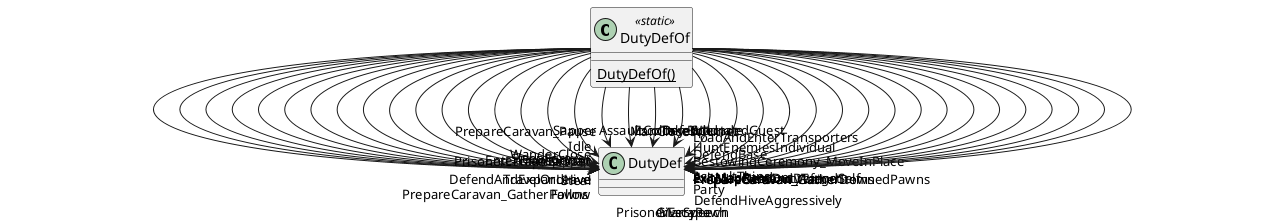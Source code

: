 @startuml
class DutyDefOf <<static>> {
    {static} DutyDefOf()
}
DutyDefOf --> "TravelOrLeave" DutyDef
DutyDefOf --> "TravelOrWait" DutyDef
DutyDefOf --> "Kidnap" DutyDef
DutyDefOf --> "Steal" DutyDef
DutyDefOf --> "TakeWoundedGuest" DutyDef
DutyDefOf --> "Follow" DutyDef
DutyDefOf --> "PrisonerEscape" DutyDef
DutyDefOf --> "PrisonerEscapeSapper" DutyDef
DutyDefOf --> "DefendAndExpandHive" DutyDef
DutyDefOf --> "DefendHiveAggressively" DutyDef
DutyDefOf --> "LoadAndEnterTransporters" DutyDef
DutyDefOf --> "EnterTransporter" DutyDef
DutyDefOf --> "ManClosestTurret" DutyDef
DutyDefOf --> "SleepForever" DutyDef
DutyDefOf --> "Idle" DutyDef
DutyDefOf --> "WanderClose" DutyDef
DutyDefOf --> "AssaultColony" DutyDef
DutyDefOf --> "Sapper" DutyDef
DutyDefOf --> "Escort" DutyDef
DutyDefOf --> "Defend" DutyDef
DutyDefOf --> "Build" DutyDef
DutyDefOf --> "HuntEnemiesIndividual" DutyDef
DutyDefOf --> "DefendBase" DutyDef
DutyDefOf --> "AssaultThing" DutyDef
DutyDefOf --> "ExitMapRandom" DutyDef
DutyDefOf --> "ExitMapBest" DutyDef
DutyDefOf --> "ExitMapBestAndDefendSelf" DutyDef
DutyDefOf --> "ExitMapNearDutyTarget" DutyDef
DutyDefOf --> "MarryPawn" DutyDef
DutyDefOf --> "GiveSpeech" DutyDef
DutyDefOf --> "Spectate" DutyDef
DutyDefOf --> "Party" DutyDef
DutyDefOf --> "BestowingCeremony_MoveInPlace" DutyDef
DutyDefOf --> "PrepareCaravan_GatherItems" DutyDef
DutyDefOf --> "PrepareCaravan_Wait" DutyDef
DutyDefOf --> "PrepareCaravan_GatherPawns" DutyDef
DutyDefOf --> "PrepareCaravan_GatherDownedPawns" DutyDef
DutyDefOf --> "PrepareCaravan_Pause" DutyDef
@enduml
